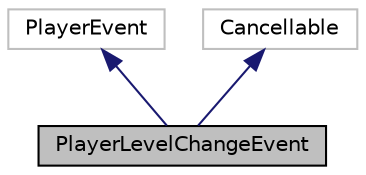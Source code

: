 digraph "PlayerLevelChangeEvent"
{
 // INTERACTIVE_SVG=YES
  edge [fontname="Helvetica",fontsize="10",labelfontname="Helvetica",labelfontsize="10"];
  node [fontname="Helvetica",fontsize="10",shape=record];
  Node0 [label="PlayerLevelChangeEvent",height=0.2,width=0.4,color="black", fillcolor="grey75", style="filled", fontcolor="black"];
  Node1 -> Node0 [dir="back",color="midnightblue",fontsize="10",style="solid",fontname="Helvetica"];
  Node1 [label="PlayerEvent",height=0.2,width=0.4,color="grey75", fillcolor="white", style="filled"];
  Node2 -> Node0 [dir="back",color="midnightblue",fontsize="10",style="solid",fontname="Helvetica"];
  Node2 [label="Cancellable",height=0.2,width=0.4,color="grey75", fillcolor="white", style="filled"];
}
